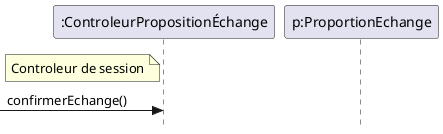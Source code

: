 @startuml
skinparam Style strictuml
participant ":ControleurPropositionÉchange" as ctrl
participant "p:ProportionEchange" as pe 
note left of ctrl: Controleur de session
-> ctrl: confirmerEchange()

@enduml